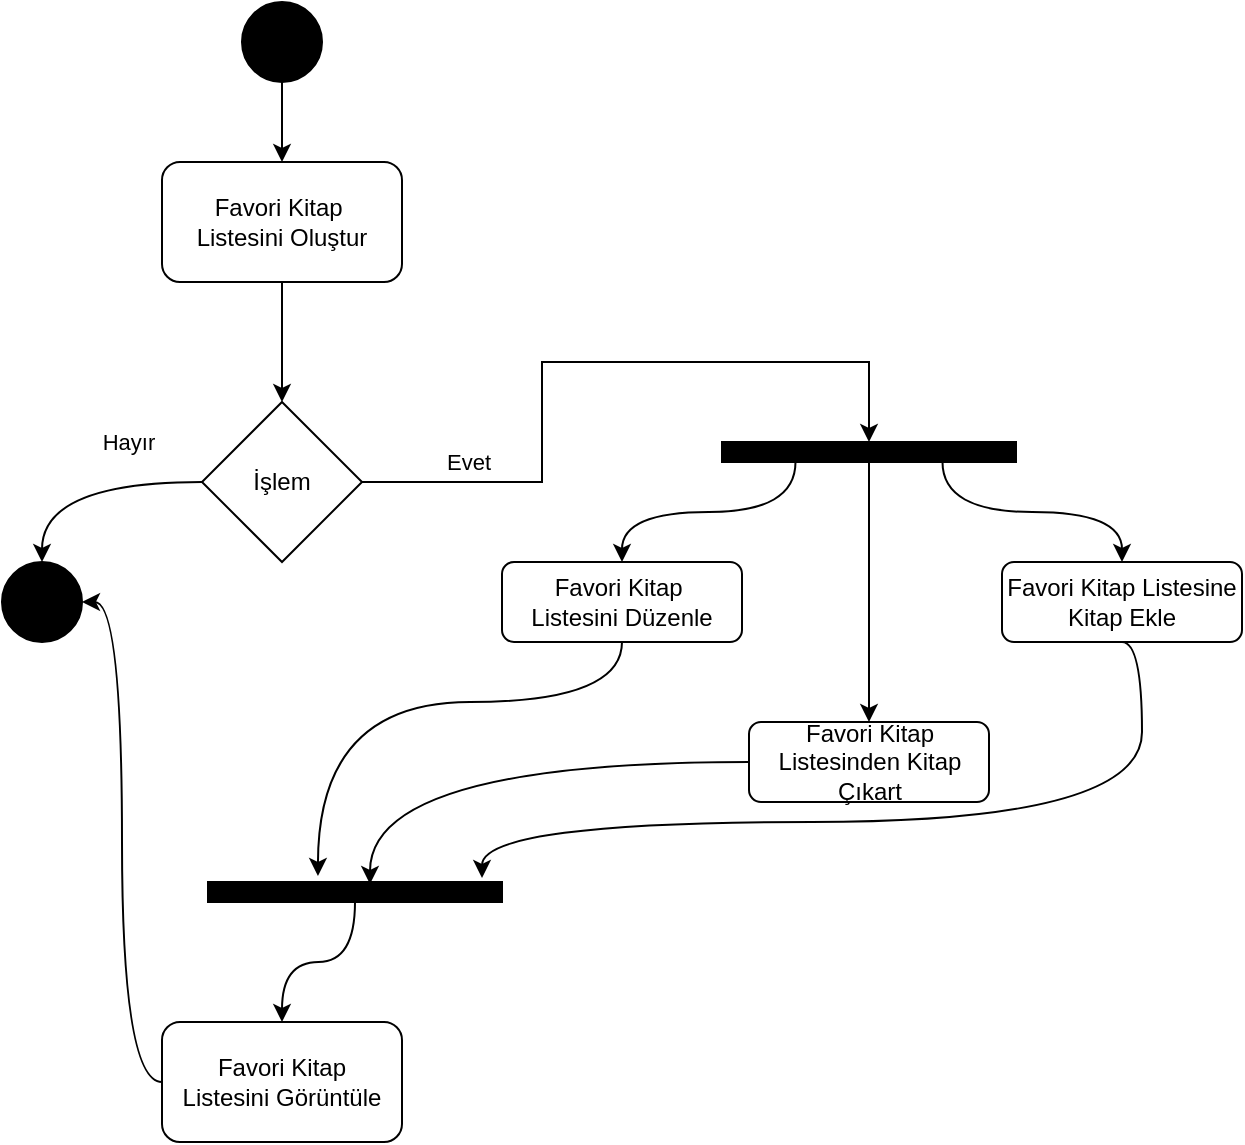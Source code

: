 <mxfile version="14.7.3" type="github">
  <diagram name="Page-1" id="0783ab3e-0a74-02c8-0abd-f7b4e66b4bec">
    <mxGraphModel dx="946" dy="645" grid="1" gridSize="10" guides="1" tooltips="1" connect="1" arrows="1" fold="1" page="1" pageScale="1" pageWidth="850" pageHeight="1100" background="none" math="0" shadow="0">
      <root>
        <mxCell id="0" />
        <mxCell id="1" parent="0" />
        <mxCell id="tqe55kgwILjYbgef6qEX-1" style="edgeStyle=orthogonalEdgeStyle;rounded=0;orthogonalLoop=1;jettySize=auto;html=1;exitX=0.5;exitY=1;exitDx=0;exitDy=0;entryX=0.5;entryY=0;entryDx=0;entryDy=0;" edge="1" parent="1" source="tqe55kgwILjYbgef6qEX-2" target="tqe55kgwILjYbgef6qEX-5">
          <mxGeometry relative="1" as="geometry" />
        </mxCell>
        <mxCell id="tqe55kgwILjYbgef6qEX-2" value="" style="ellipse;whiteSpace=wrap;html=1;rounded=0;shadow=0;comic=0;labelBackgroundColor=none;strokeWidth=1;fillColor=#000000;fontFamily=Verdana;fontSize=12;align=center;" vertex="1" parent="1">
          <mxGeometry x="300" y="10" width="40" height="40" as="geometry" />
        </mxCell>
        <mxCell id="tqe55kgwILjYbgef6qEX-3" value="" style="ellipse;whiteSpace=wrap;html=1;rounded=0;shadow=0;comic=0;labelBackgroundColor=none;strokeWidth=1;fillColor=#000000;fontFamily=Verdana;fontSize=12;align=center;" vertex="1" parent="1">
          <mxGeometry x="180" y="290" width="40" height="40" as="geometry" />
        </mxCell>
        <mxCell id="tqe55kgwILjYbgef6qEX-4" style="edgeStyle=orthogonalEdgeStyle;rounded=0;orthogonalLoop=1;jettySize=auto;html=1;exitX=0.5;exitY=1;exitDx=0;exitDy=0;entryX=0.5;entryY=0;entryDx=0;entryDy=0;" edge="1" parent="1" source="tqe55kgwILjYbgef6qEX-5" target="tqe55kgwILjYbgef6qEX-11">
          <mxGeometry relative="1" as="geometry">
            <mxPoint x="320" y="200" as="targetPoint" />
          </mxGeometry>
        </mxCell>
        <mxCell id="tqe55kgwILjYbgef6qEX-5" value="Favori Kitap&amp;nbsp;&lt;br&gt;Listesini Oluştur" style="rounded=1;whiteSpace=wrap;html=1;" vertex="1" parent="1">
          <mxGeometry x="260" y="90" width="120" height="60" as="geometry" />
        </mxCell>
        <mxCell id="tqe55kgwILjYbgef6qEX-8" style="edgeStyle=orthogonalEdgeStyle;rounded=0;orthogonalLoop=1;jettySize=auto;html=1;exitX=1;exitY=0.5;exitDx=0;exitDy=0;entryX=0.5;entryY=0;entryDx=0;entryDy=0;" edge="1" parent="1" source="tqe55kgwILjYbgef6qEX-11" target="tqe55kgwILjYbgef6qEX-15">
          <mxGeometry relative="1" as="geometry" />
        </mxCell>
        <mxCell id="tqe55kgwILjYbgef6qEX-9" value="Evet" style="edgeLabel;html=1;align=center;verticalAlign=middle;resizable=0;points=[];" vertex="1" connectable="0" parent="tqe55kgwILjYbgef6qEX-8">
          <mxGeometry x="-0.094" relative="1" as="geometry">
            <mxPoint x="-47" y="50" as="offset" />
          </mxGeometry>
        </mxCell>
        <mxCell id="tqe55kgwILjYbgef6qEX-10" value="Hayır" style="edgeStyle=orthogonalEdgeStyle;curved=1;orthogonalLoop=1;jettySize=auto;html=1;exitX=0;exitY=0.5;exitDx=0;exitDy=0;entryX=0.5;entryY=0;entryDx=0;entryDy=0;" edge="1" parent="1" source="tqe55kgwILjYbgef6qEX-11" target="tqe55kgwILjYbgef6qEX-3">
          <mxGeometry x="-0.376" y="-20" relative="1" as="geometry">
            <mxPoint as="offset" />
          </mxGeometry>
        </mxCell>
        <mxCell id="tqe55kgwILjYbgef6qEX-11" value="İşlem" style="rhombus;whiteSpace=wrap;html=1;" vertex="1" parent="1">
          <mxGeometry x="280" y="210" width="80" height="80" as="geometry" />
        </mxCell>
        <mxCell id="tqe55kgwILjYbgef6qEX-12" style="edgeStyle=orthogonalEdgeStyle;orthogonalLoop=1;jettySize=auto;html=1;exitX=0.25;exitY=1;exitDx=0;exitDy=0;entryX=0.5;entryY=0;entryDx=0;entryDy=0;curved=1;" edge="1" parent="1" source="tqe55kgwILjYbgef6qEX-15" target="tqe55kgwILjYbgef6qEX-17">
          <mxGeometry relative="1" as="geometry" />
        </mxCell>
        <mxCell id="tqe55kgwILjYbgef6qEX-13" style="edgeStyle=orthogonalEdgeStyle;curved=1;orthogonalLoop=1;jettySize=auto;html=1;exitX=0.5;exitY=1;exitDx=0;exitDy=0;entryX=0.5;entryY=0;entryDx=0;entryDy=0;" edge="1" parent="1" source="tqe55kgwILjYbgef6qEX-15" target="tqe55kgwILjYbgef6qEX-19">
          <mxGeometry relative="1" as="geometry" />
        </mxCell>
        <mxCell id="tqe55kgwILjYbgef6qEX-14" style="edgeStyle=orthogonalEdgeStyle;curved=1;orthogonalLoop=1;jettySize=auto;html=1;exitX=0.75;exitY=1;exitDx=0;exitDy=0;entryX=0.5;entryY=0;entryDx=0;entryDy=0;" edge="1" parent="1" source="tqe55kgwILjYbgef6qEX-15" target="tqe55kgwILjYbgef6qEX-21">
          <mxGeometry relative="1" as="geometry" />
        </mxCell>
        <mxCell id="tqe55kgwILjYbgef6qEX-15" value="" style="whiteSpace=wrap;html=1;rounded=0;shadow=0;comic=0;labelBackgroundColor=none;strokeWidth=1;fontFamily=Verdana;fontSize=12;align=center;rotation=0;fillColor=#000000;" vertex="1" parent="1">
          <mxGeometry x="540" y="230" width="147" height="10" as="geometry" />
        </mxCell>
        <mxCell id="tqe55kgwILjYbgef6qEX-16" style="edgeStyle=orthogonalEdgeStyle;curved=1;orthogonalLoop=1;jettySize=auto;html=1;exitX=0.5;exitY=1;exitDx=0;exitDy=0;entryX=0.374;entryY=-0.3;entryDx=0;entryDy=0;entryPerimeter=0;" edge="1" parent="1" source="tqe55kgwILjYbgef6qEX-17" target="tqe55kgwILjYbgef6qEX-23">
          <mxGeometry relative="1" as="geometry">
            <Array as="points">
              <mxPoint x="490" y="360" />
              <mxPoint x="338" y="360" />
            </Array>
          </mxGeometry>
        </mxCell>
        <mxCell id="tqe55kgwILjYbgef6qEX-17" value="Favori Kitap&amp;nbsp;&lt;br&gt;Listesini Düzenle" style="rounded=1;whiteSpace=wrap;html=1;" vertex="1" parent="1">
          <mxGeometry x="430" y="290" width="120" height="40" as="geometry" />
        </mxCell>
        <mxCell id="tqe55kgwILjYbgef6qEX-18" style="edgeStyle=orthogonalEdgeStyle;curved=1;orthogonalLoop=1;jettySize=auto;html=1;exitX=0;exitY=0.5;exitDx=0;exitDy=0;entryX=0.551;entryY=0.1;entryDx=0;entryDy=0;entryPerimeter=0;strokeColor=#000000;" edge="1" parent="1" source="tqe55kgwILjYbgef6qEX-19" target="tqe55kgwILjYbgef6qEX-23">
          <mxGeometry relative="1" as="geometry" />
        </mxCell>
        <mxCell id="tqe55kgwILjYbgef6qEX-19" value="Favori Kitap Listesinden Kitap Çıkart" style="rounded=1;whiteSpace=wrap;html=1;" vertex="1" parent="1">
          <mxGeometry x="553.5" y="370" width="120" height="40" as="geometry" />
        </mxCell>
        <mxCell id="tqe55kgwILjYbgef6qEX-20" style="edgeStyle=orthogonalEdgeStyle;curved=1;orthogonalLoop=1;jettySize=auto;html=1;exitX=0.5;exitY=1;exitDx=0;exitDy=0;entryX=0.932;entryY=-0.2;entryDx=0;entryDy=0;entryPerimeter=0;strokeColor=#000000;" edge="1" parent="1" source="tqe55kgwILjYbgef6qEX-21" target="tqe55kgwILjYbgef6qEX-23">
          <mxGeometry relative="1" as="geometry">
            <Array as="points">
              <mxPoint x="750" y="330" />
              <mxPoint x="750" y="420" />
              <mxPoint x="420" y="420" />
            </Array>
          </mxGeometry>
        </mxCell>
        <mxCell id="tqe55kgwILjYbgef6qEX-21" value="Favori Kitap Listesine Kitap Ekle" style="rounded=1;whiteSpace=wrap;html=1;" vertex="1" parent="1">
          <mxGeometry x="680" y="290" width="120" height="40" as="geometry" />
        </mxCell>
        <mxCell id="tqe55kgwILjYbgef6qEX-22" style="edgeStyle=orthogonalEdgeStyle;curved=1;orthogonalLoop=1;jettySize=auto;html=1;exitX=0.5;exitY=1;exitDx=0;exitDy=0;entryX=0.5;entryY=0;entryDx=0;entryDy=0;" edge="1" parent="1" source="tqe55kgwILjYbgef6qEX-23" target="tqe55kgwILjYbgef6qEX-25">
          <mxGeometry relative="1" as="geometry" />
        </mxCell>
        <mxCell id="tqe55kgwILjYbgef6qEX-23" value="" style="whiteSpace=wrap;html=1;rounded=0;shadow=0;comic=0;labelBackgroundColor=none;strokeWidth=1;fontFamily=Verdana;fontSize=12;align=center;rotation=0;fillColor=#000000;" vertex="1" parent="1">
          <mxGeometry x="283" y="450" width="147" height="10" as="geometry" />
        </mxCell>
        <mxCell id="tqe55kgwILjYbgef6qEX-24" style="edgeStyle=orthogonalEdgeStyle;curved=1;orthogonalLoop=1;jettySize=auto;html=1;exitX=0;exitY=0.5;exitDx=0;exitDy=0;entryX=1;entryY=0.5;entryDx=0;entryDy=0;strokeColor=#000000;" edge="1" parent="1" source="tqe55kgwILjYbgef6qEX-25" target="tqe55kgwILjYbgef6qEX-3">
          <mxGeometry relative="1" as="geometry" />
        </mxCell>
        <mxCell id="tqe55kgwILjYbgef6qEX-25" value="Favori Kitap &lt;br&gt;Listesini Görüntüle" style="rounded=1;whiteSpace=wrap;html=1;" vertex="1" parent="1">
          <mxGeometry x="260" y="520" width="120" height="60" as="geometry" />
        </mxCell>
      </root>
    </mxGraphModel>
  </diagram>
</mxfile>
